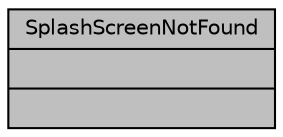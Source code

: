 digraph "SplashScreenNotFound"
{
  edge [fontname="Helvetica",fontsize="10",labelfontname="Helvetica",labelfontsize="10"];
  node [fontname="Helvetica",fontsize="10",shape=record];
  Node1 [label="{SplashScreenNotFound\n||}",height=0.2,width=0.4,color="black", fillcolor="grey75", style="filled", fontcolor="black"];
}
